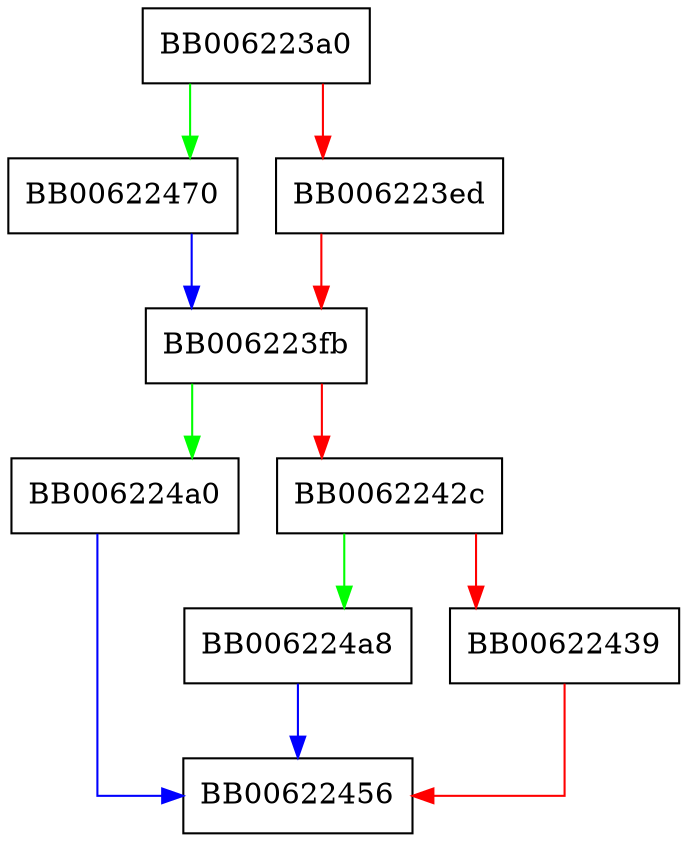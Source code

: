 digraph PKCS12_SAFEBAG_create_pkcs8_encrypt_ex {
  node [shape="box"];
  graph [splines=ortho];
  BB006223a0 -> BB00622470 [color="green"];
  BB006223a0 -> BB006223ed [color="red"];
  BB006223ed -> BB006223fb [color="red"];
  BB006223fb -> BB006224a0 [color="green"];
  BB006223fb -> BB0062242c [color="red"];
  BB0062242c -> BB006224a8 [color="green"];
  BB0062242c -> BB00622439 [color="red"];
  BB00622439 -> BB00622456 [color="red"];
  BB00622470 -> BB006223fb [color="blue"];
  BB006224a0 -> BB00622456 [color="blue"];
  BB006224a8 -> BB00622456 [color="blue"];
}